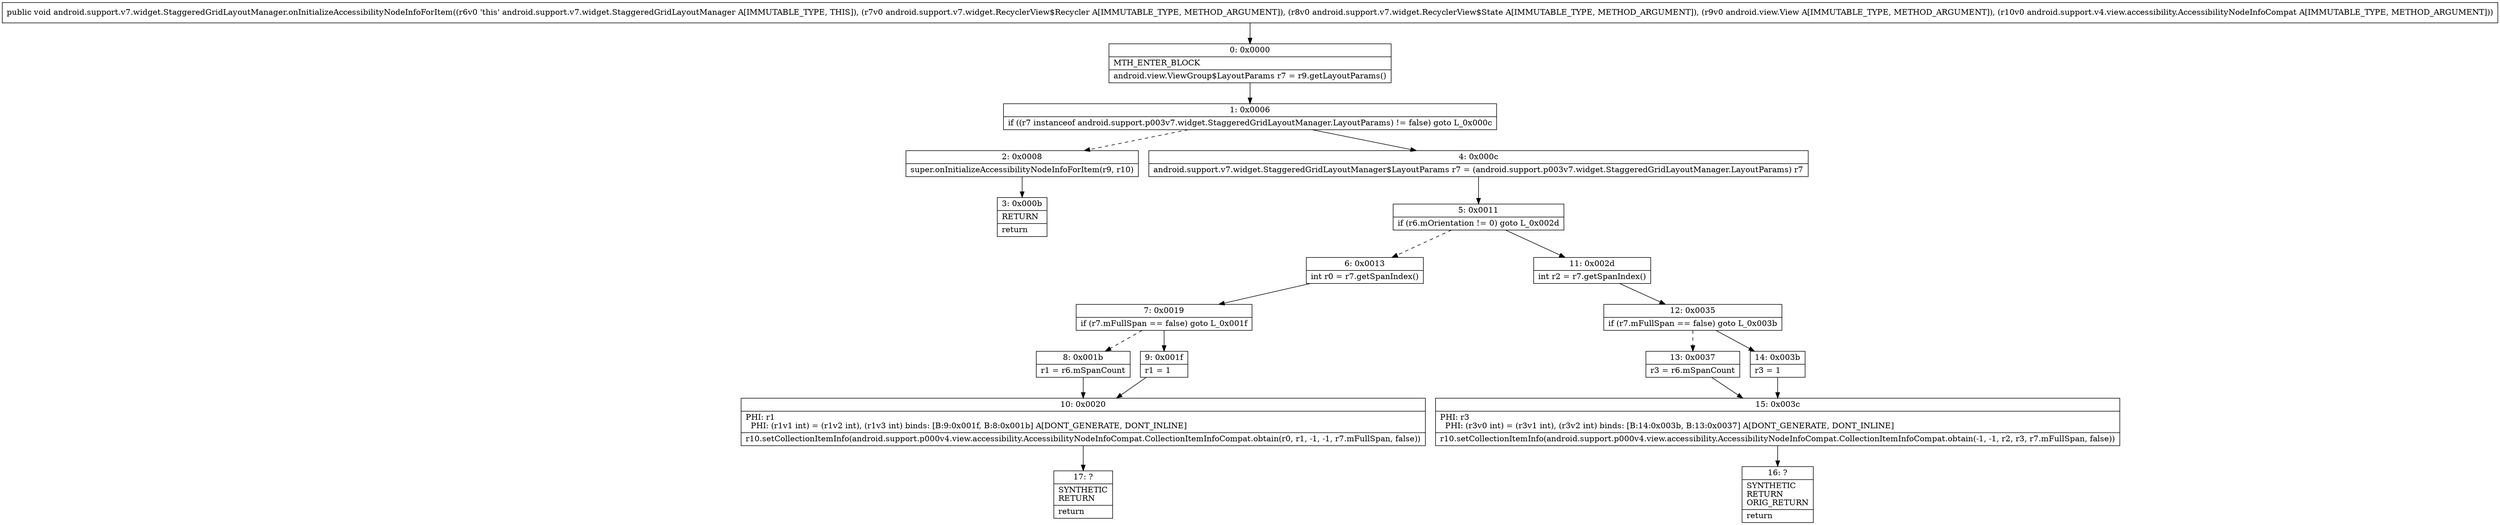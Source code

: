 digraph "CFG forandroid.support.v7.widget.StaggeredGridLayoutManager.onInitializeAccessibilityNodeInfoForItem(Landroid\/support\/v7\/widget\/RecyclerView$Recycler;Landroid\/support\/v7\/widget\/RecyclerView$State;Landroid\/view\/View;Landroid\/support\/v4\/view\/accessibility\/AccessibilityNodeInfoCompat;)V" {
Node_0 [shape=record,label="{0\:\ 0x0000|MTH_ENTER_BLOCK\l|android.view.ViewGroup$LayoutParams r7 = r9.getLayoutParams()\l}"];
Node_1 [shape=record,label="{1\:\ 0x0006|if ((r7 instanceof android.support.p003v7.widget.StaggeredGridLayoutManager.LayoutParams) != false) goto L_0x000c\l}"];
Node_2 [shape=record,label="{2\:\ 0x0008|super.onInitializeAccessibilityNodeInfoForItem(r9, r10)\l}"];
Node_3 [shape=record,label="{3\:\ 0x000b|RETURN\l|return\l}"];
Node_4 [shape=record,label="{4\:\ 0x000c|android.support.v7.widget.StaggeredGridLayoutManager$LayoutParams r7 = (android.support.p003v7.widget.StaggeredGridLayoutManager.LayoutParams) r7\l}"];
Node_5 [shape=record,label="{5\:\ 0x0011|if (r6.mOrientation != 0) goto L_0x002d\l}"];
Node_6 [shape=record,label="{6\:\ 0x0013|int r0 = r7.getSpanIndex()\l}"];
Node_7 [shape=record,label="{7\:\ 0x0019|if (r7.mFullSpan == false) goto L_0x001f\l}"];
Node_8 [shape=record,label="{8\:\ 0x001b|r1 = r6.mSpanCount\l}"];
Node_9 [shape=record,label="{9\:\ 0x001f|r1 = 1\l}"];
Node_10 [shape=record,label="{10\:\ 0x0020|PHI: r1 \l  PHI: (r1v1 int) = (r1v2 int), (r1v3 int) binds: [B:9:0x001f, B:8:0x001b] A[DONT_GENERATE, DONT_INLINE]\l|r10.setCollectionItemInfo(android.support.p000v4.view.accessibility.AccessibilityNodeInfoCompat.CollectionItemInfoCompat.obtain(r0, r1, \-1, \-1, r7.mFullSpan, false))\l}"];
Node_11 [shape=record,label="{11\:\ 0x002d|int r2 = r7.getSpanIndex()\l}"];
Node_12 [shape=record,label="{12\:\ 0x0035|if (r7.mFullSpan == false) goto L_0x003b\l}"];
Node_13 [shape=record,label="{13\:\ 0x0037|r3 = r6.mSpanCount\l}"];
Node_14 [shape=record,label="{14\:\ 0x003b|r3 = 1\l}"];
Node_15 [shape=record,label="{15\:\ 0x003c|PHI: r3 \l  PHI: (r3v0 int) = (r3v1 int), (r3v2 int) binds: [B:14:0x003b, B:13:0x0037] A[DONT_GENERATE, DONT_INLINE]\l|r10.setCollectionItemInfo(android.support.p000v4.view.accessibility.AccessibilityNodeInfoCompat.CollectionItemInfoCompat.obtain(\-1, \-1, r2, r3, r7.mFullSpan, false))\l}"];
Node_16 [shape=record,label="{16\:\ ?|SYNTHETIC\lRETURN\lORIG_RETURN\l|return\l}"];
Node_17 [shape=record,label="{17\:\ ?|SYNTHETIC\lRETURN\l|return\l}"];
MethodNode[shape=record,label="{public void android.support.v7.widget.StaggeredGridLayoutManager.onInitializeAccessibilityNodeInfoForItem((r6v0 'this' android.support.v7.widget.StaggeredGridLayoutManager A[IMMUTABLE_TYPE, THIS]), (r7v0 android.support.v7.widget.RecyclerView$Recycler A[IMMUTABLE_TYPE, METHOD_ARGUMENT]), (r8v0 android.support.v7.widget.RecyclerView$State A[IMMUTABLE_TYPE, METHOD_ARGUMENT]), (r9v0 android.view.View A[IMMUTABLE_TYPE, METHOD_ARGUMENT]), (r10v0 android.support.v4.view.accessibility.AccessibilityNodeInfoCompat A[IMMUTABLE_TYPE, METHOD_ARGUMENT])) }"];
MethodNode -> Node_0;
Node_0 -> Node_1;
Node_1 -> Node_2[style=dashed];
Node_1 -> Node_4;
Node_2 -> Node_3;
Node_4 -> Node_5;
Node_5 -> Node_6[style=dashed];
Node_5 -> Node_11;
Node_6 -> Node_7;
Node_7 -> Node_8[style=dashed];
Node_7 -> Node_9;
Node_8 -> Node_10;
Node_9 -> Node_10;
Node_10 -> Node_17;
Node_11 -> Node_12;
Node_12 -> Node_13[style=dashed];
Node_12 -> Node_14;
Node_13 -> Node_15;
Node_14 -> Node_15;
Node_15 -> Node_16;
}

